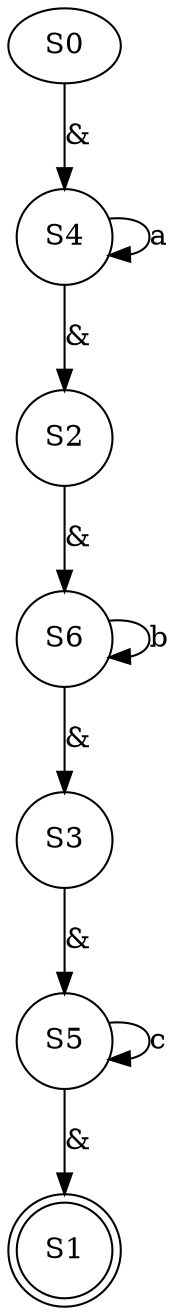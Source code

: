 digraph {
	S0 [label=S0]
	node [shape=doublecircle]
	S1 [label=S1]
	node [shape=circle]
	S2 [label=S2]
	S3 [label=S3]
	S4 [label=S4]
	S5 [label=S5]
	S6 [label=S6]
	S2 -> S6 [label="&"]
	S6 -> S3 [label="&"]
	S0 -> S4 [label="&"]
	S6 -> S6 [label=b]
	S4 -> S2 [label="&"]
	S4 -> S4 [label=a]
	S5 -> S1 [label="&"]
	S3 -> S5 [label="&"]
	S5 -> S5 [label=c]
}
